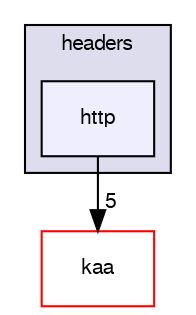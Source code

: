digraph "/var/lib/jenkins/workspace/kaa_public/client/client-multi/client-cpp/test/headers/http" {
  bgcolor=transparent;
  compound=true
  node [ fontsize="10", fontname="FreeSans"];
  edge [ labelfontsize="10", labelfontname="FreeSans"];
  subgraph clusterdir_4a95a1809dd8e4bac4fff958db3a7f05 {
    graph [ bgcolor="#ddddee", pencolor="black", label="headers" fontname="FreeSans", fontsize="10", URL="dir_4a95a1809dd8e4bac4fff958db3a7f05.html"]
  dir_acd765ce4374a756717ad5a48cf05a42 [shape=box, label="http", style="filled", fillcolor="#eeeeff", pencolor="black", URL="dir_acd765ce4374a756717ad5a48cf05a42.html"];
  }
  dir_1ac78b1500c3fd9a977bacb448b54d1a [shape=box label="kaa" color="red" URL="dir_1ac78b1500c3fd9a977bacb448b54d1a.html"];
  dir_acd765ce4374a756717ad5a48cf05a42->dir_1ac78b1500c3fd9a977bacb448b54d1a [headlabel="5", labeldistance=1.5 headhref="dir_000073_000040.html"];
}
